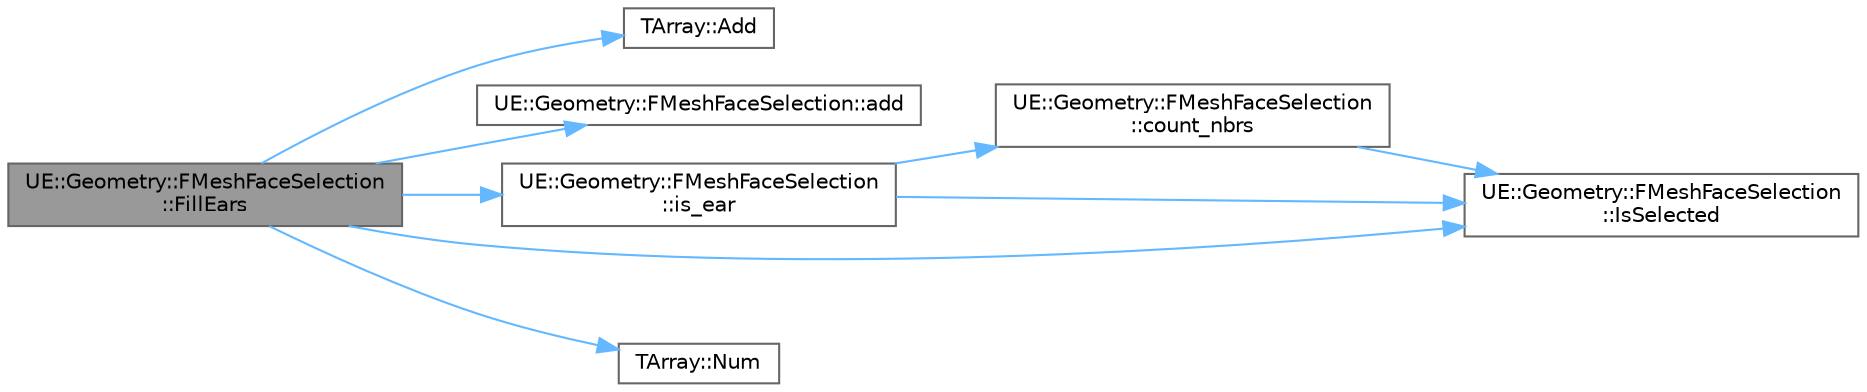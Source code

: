 digraph "UE::Geometry::FMeshFaceSelection::FillEars"
{
 // INTERACTIVE_SVG=YES
 // LATEX_PDF_SIZE
  bgcolor="transparent";
  edge [fontname=Helvetica,fontsize=10,labelfontname=Helvetica,labelfontsize=10];
  node [fontname=Helvetica,fontsize=10,shape=box,height=0.2,width=0.4];
  rankdir="LR";
  Node1 [id="Node000001",label="UE::Geometry::FMeshFaceSelection\l::FillEars",height=0.2,width=0.4,color="gray40", fillcolor="grey60", style="filled", fontcolor="black",tooltip=" "];
  Node1 -> Node2 [id="edge1_Node000001_Node000002",color="steelblue1",style="solid",tooltip=" "];
  Node2 [id="Node000002",label="TArray::Add",height=0.2,width=0.4,color="grey40", fillcolor="white", style="filled",URL="$d4/d52/classTArray.html#a94f6bf2bef04382fc79010abad57d823",tooltip="Adds a new item to the end of the array, possibly reallocating the whole array to fit."];
  Node1 -> Node3 [id="edge2_Node000001_Node000003",color="steelblue1",style="solid",tooltip=" "];
  Node3 [id="Node000003",label="UE::Geometry::FMeshFaceSelection::add",height=0.2,width=0.4,color="grey40", fillcolor="white", style="filled",URL="$d3/de3/classUE_1_1Geometry_1_1FMeshFaceSelection.html#ad6e90c2b0722a397be82970b934784dd",tooltip=" "];
  Node1 -> Node4 [id="edge3_Node000001_Node000004",color="steelblue1",style="solid",tooltip=" "];
  Node4 [id="Node000004",label="UE::Geometry::FMeshFaceSelection\l::is_ear",height=0.2,width=0.4,color="grey40", fillcolor="white", style="filled",URL="$d3/de3/classUE_1_1Geometry_1_1FMeshFaceSelection.html#a7b13a363f07dd1bfc664ae848a08f57b",tooltip=" "];
  Node4 -> Node5 [id="edge4_Node000004_Node000005",color="steelblue1",style="solid",tooltip=" "];
  Node5 [id="Node000005",label="UE::Geometry::FMeshFaceSelection\l::count_nbrs",height=0.2,width=0.4,color="grey40", fillcolor="white", style="filled",URL="$d3/de3/classUE_1_1Geometry_1_1FMeshFaceSelection.html#ab3b5cef0e2f57ed98b51f30812ad6048",tooltip=" "];
  Node5 -> Node6 [id="edge5_Node000005_Node000006",color="steelblue1",style="solid",tooltip=" "];
  Node6 [id="Node000006",label="UE::Geometry::FMeshFaceSelection\l::IsSelected",height=0.2,width=0.4,color="grey40", fillcolor="white", style="filled",URL="$d3/de3/classUE_1_1Geometry_1_1FMeshFaceSelection.html#a7ccb03235344d8316744c49bba9ad96e",tooltip=" "];
  Node4 -> Node6 [id="edge6_Node000004_Node000006",color="steelblue1",style="solid",tooltip=" "];
  Node1 -> Node6 [id="edge7_Node000001_Node000006",color="steelblue1",style="solid",tooltip=" "];
  Node1 -> Node7 [id="edge8_Node000001_Node000007",color="steelblue1",style="solid",tooltip=" "];
  Node7 [id="Node000007",label="TArray::Num",height=0.2,width=0.4,color="grey40", fillcolor="white", style="filled",URL="$d4/d52/classTArray.html#adcbf9ca48677a9c0c3830cd862dd40d8",tooltip="Returns number of elements in array."];
}
